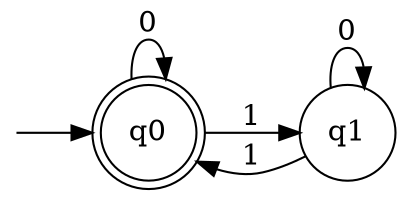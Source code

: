 digraph {
  rankdir=LR;
  node [shape=point, style=invis];
  start;
  middle;
  
  node [shape=doublecircle, style=solid];
  q0;
  
  node [shape=circle, style=solid];
  q1;
  
  edge [splines=true];
  
  start -> q0;
  q0 -> q0 [label="0"];
  q0 -> q1 [label="1"];
  q1 -> q1 [label="0"];
  q1 -> q0 [label="1"];
}